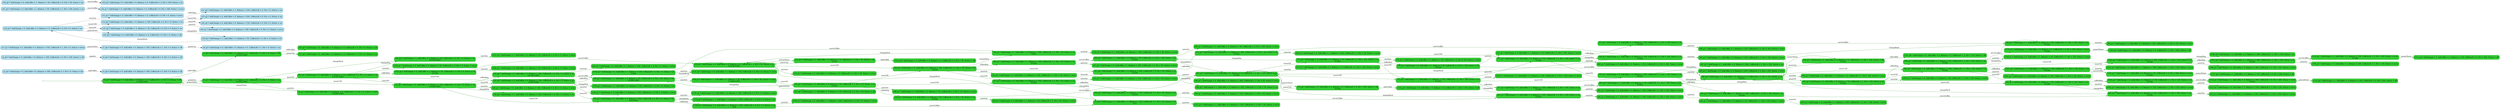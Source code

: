 digraph g {

	rankdir="LR"

	__invisible__[shape="point", color="forestgreen"]
	c0_q4[label="c0_q4 ≝ AskChange = 0, AskCoffee = 0, Balance = 0, CoffeeLeft = 4, Pot = 0, Status = off\nV=209 (CXP)", shape="box", style="rounded, filled", color="forestgreen", fillcolor="limegreen", penwidth=3] // Initial
	c1_q4[label="c1_q4 ≝ AskChange = 0, AskCoffee = 0, Balance = 0, CoffeeLeft = 5, Pot = 0, Status = off\nV=210 (CXP)", shape="box", style="rounded, filled", color="forestgreen", fillcolor="limegreen"]
	c36_q4[label="c36_q4 ≝ AskChange = 0, AskCoffee = 0, Balance = 0, CoffeeLeft = 6, Pot = 0, Status = off", shape="box", style="rounded, filled", color="forestgreen", fillcolor="limegreen"]
	c37_q3[label="c37_q3 ≝ AskChange = 0, AskCoffee = 0, Balance = 0, CoffeeLeft = 5, Pot = 0, Status = on", shape="box", style="rounded, filled", color="forestgreen", fillcolor="limegreen"]
	c6_q3[label="c6_q3 ≝ AskChange = 0, AskCoffee = 0, Balance = 0, CoffeeLeft = 4, Pot = 0, Status = on\nV=209 (CXP)", shape="box", style="rounded, filled", color="forestgreen", fillcolor="limegreen"]
	c9_q1[label="c9_q1 ≝ AskChange = 0, AskCoffee = 0, Balance = 0, CoffeeLeft = 4, Pot = 0, Status = error\nV=209 (CXP)", shape="box", style="rounded, filled", color="forestgreen", fillcolor="limegreen"]
	c12_q2[label="c12_q2 ≝ AskChange = 0, AskCoffee = 0, Balance = 100, CoffeeLeft = 4, Pot = 0, Status = on\nV=109 (CXP)", shape="box", style="rounded, filled", color="forestgreen", fillcolor="limegreen"]
	c20_q2[label="c20_q2 ≝ AskChange = 0, AskCoffee = 1, Balance = 100, CoffeeLeft = 4, Pot = 0, Status = on\nV=109 (CXP)", shape="box", style="rounded, filled", color="forestgreen", fillcolor="limegreen"]
	c26_q2[label="c26_q2 ≝ AskChange = 1, AskCoffee = 0, Balance = 50, CoffeeLeft = 3, Pot = 50, Status = on\nV=208 (CXP)", shape="box", style="rounded, filled", color="forestgreen", fillcolor="limegreen"]
	c29_q1[label="c29_q1 ≝ AskChange = 1, AskCoffee = 0, Balance = 50, CoffeeLeft = 3, Pot = 50, Status = error\nV=208 (CXP)", shape="box", style="rounded, filled", color="forestgreen", fillcolor="limegreen"]
	c41_q4[label="c41_q4 ≝ AskChange = 1, AskCoffee = 0, Balance = 50, CoffeeLeft = 3, Pot = 50, Status = off", shape="box", style="rounded, filled", color="forestgreen", fillcolor="limegreen"]
	c33_q3[label="c33_q3 ≝ AskChange = 0, AskCoffee = 0, Balance = 0, CoffeeLeft = 3, Pot = 50, Status = on\nV=258 (CXP)", shape="box", style="rounded, filled", color="forestgreen", fillcolor="limegreen"]
	c42_q4[label="c42_q4 ≝ AskChange = 0, AskCoffee = 0, Balance = 0, CoffeeLeft = 3, Pot = 50, Status = off\nV=257", shape="box", style="rounded, filled", color="forestgreen", fillcolor="limegreen"]
	c123_q4[label="c123_q4 ≝ AskChange = 0, AskCoffee = 0, Balance = 0, CoffeeLeft = 4, Pot = 50, Status = off", shape="box", style="rounded, filled", color="forestgreen", fillcolor="limegreen"]
	c43_q1[label="c43_q1 ≝ AskChange = 0, AskCoffee = 0, Balance = 0, CoffeeLeft = 3, Pot = 50, Status = error", shape="box", style="rounded, filled", color="forestgreen", fillcolor="limegreen"]
	c44_q2[label="c44_q2 ≝ AskChange = 0, AskCoffee = 0, Balance = 100, CoffeeLeft = 3, Pot = 50, Status = on\nV=256", shape="box", style="rounded, filled", color="forestgreen", fillcolor="limegreen"]
	c49_q2[label="c49_q2 ≝ AskChange = 1, AskCoffee = 0, Balance = 100, CoffeeLeft = 3, Pot = 50, Status = on\nV=57", shape="box", style="rounded, filled", color="forestgreen", fillcolor="limegreen"]
	c132_q1[label="c132_q1 ≝ AskChange = 1, AskCoffee = 0, Balance = 100, CoffeeLeft = 3, Pot = 50, Status = error", shape="box", style="rounded, filled", color="forestgreen", fillcolor="limegreen"]
	c50_q2[label="c50_q2 ≝ AskChange = 0, AskCoffee = 1, Balance = 100, CoffeeLeft = 3, Pot = 50, Status = on\nV=255", shape="box", style="rounded, filled", color="forestgreen", fillcolor="limegreen"]
	c66_q2[label="c66_q2 ≝ AskChange = 1, AskCoffee = 0, Balance = 50, CoffeeLeft = 2, Pot = 100, Status = on\nV=254", shape="box", style="rounded, filled", color="forestgreen", fillcolor="limegreen"]
	c61_q3[label="c61_q3 ≝ AskChange = 0, AskCoffee = 0, Balance = 0, CoffeeLeft = 2, Pot = 100, Status = on\nV=255", shape="box", style="rounded, filled", color="forestgreen", fillcolor="limegreen"]
	c70_q4[label="c70_q4 ≝ AskChange = 0, AskCoffee = 0, Balance = 0, CoffeeLeft = 2, Pot = 100, Status = off\nV=254", shape="box", style="rounded, filled", color="forestgreen", fillcolor="limegreen"]
	c122_q4[label="c122_q4 ≝ AskChange = 0, AskCoffee = 0, Balance = 0, CoffeeLeft = 3, Pot = 100, Status = off", shape="box", style="rounded, filled", color="forestgreen", fillcolor="limegreen"]
	c71_q1[label="c71_q1 ≝ AskChange = 0, AskCoffee = 0, Balance = 0, CoffeeLeft = 2, Pot = 100, Status = error", shape="box", style="rounded, filled", color="forestgreen", fillcolor="limegreen"]
	c72_q2[label="c72_q2 ≝ AskChange = 0, AskCoffee = 0, Balance = 100, CoffeeLeft = 2, Pot = 100, Status = on\nV=253", shape="box", style="rounded, filled", color="forestgreen", fillcolor="limegreen"]
	c63_q2[label="c63_q2 ≝ AskChange = 1, AskCoffee = 0, Balance = 100, CoffeeLeft = 2, Pot = 100, Status = on\nV=253", shape="box", style="rounded, filled", color="forestgreen", fillcolor="limegreen"]
	c65_q1[label="c65_q1 ≝ AskChange = 1, AskCoffee = 0, Balance = 100, CoffeeLeft = 2, Pot = 100, Status = error", shape="box", style="rounded, filled", color="forestgreen", fillcolor="limegreen"]
	c77_q2[label="c77_q2 ≝ AskChange = 0, AskCoffee = 1, Balance = 100, CoffeeLeft = 2, Pot = 100, Status = on\nV=252", shape="box", style="rounded, filled", color="forestgreen", fillcolor="limegreen"]
	c90_q2[label="c90_q2 ≝ AskChange = 1, AskCoffee = 0, Balance = 50, CoffeeLeft = 1, Pot = 150, Status = on\nV=251", shape="box", style="rounded, filled", color="forestgreen", fillcolor="limegreen"]
	c86_q3[label="c86_q3 ≝ AskChange = 0, AskCoffee = 0, Balance = 0, CoffeeLeft = 1, Pot = 150, Status = on\nV=252", shape="box", style="rounded, filled", color="forestgreen", fillcolor="limegreen"]
	c94_q4[label="c94_q4 ≝ AskChange = 0, AskCoffee = 0, Balance = 0, CoffeeLeft = 1, Pot = 150, Status = off\nV=251", shape="box", style="rounded, filled", color="forestgreen", fillcolor="limegreen"]
	c121_q4[label="c121_q4 ≝ AskChange = 0, AskCoffee = 0, Balance = 0, CoffeeLeft = 2, Pot = 150, Status = off", shape="box", style="rounded, filled", color="forestgreen", fillcolor="limegreen"]
	c95_q1[label="c95_q1 ≝ AskChange = 0, AskCoffee = 0, Balance = 0, CoffeeLeft = 1, Pot = 150, Status = error", shape="box", style="rounded, filled", color="forestgreen", fillcolor="limegreen"]
	c96_q2[label="c96_q2 ≝ AskChange = 0, AskCoffee = 0, Balance = 100, CoffeeLeft = 1, Pot = 150, Status = on\nV=250", shape="box", style="rounded, filled", color="forestgreen", fillcolor="limegreen"]
	c28_q2[label="c28_q2 ≝ AskChange = 1, AskCoffee = 0, Balance = 100, CoffeeLeft = 1, Pot = 150, Status = on\nV=250", shape="box", style="rounded, filled", color="forestgreen", fillcolor="limegreen"]
	c89_q1[label="c89_q1 ≝ AskChange = 1, AskCoffee = 0, Balance = 100, CoffeeLeft = 1, Pot = 150, Status = error", shape="box", style="rounded, filled", color="forestgreen", fillcolor="limegreen"]
	c101_q2[label="c101_q2 ≝ AskChange = 0, AskCoffee = 1, Balance = 100, CoffeeLeft = 1, Pot = 150, Status = on\nV=249", shape="box", style="rounded, filled", color="forestgreen", fillcolor="limegreen"]
	c115_q1[label="c115_q1 ≝ AskChange = 0, AskCoffee = 1, Balance = 100, CoffeeLeft = 1, Pot = 150, Status = error", shape="box", style="rounded, filled", color="forestgreen", fillcolor="limegreen"]
	c116_q1[label="c116_q1 ≝ AskChange = 1, AskCoffee = 0, Balance = 50, CoffeeLeft = 0, Pot = 200, Status = error\nV=248", shape="box", style="rounded, filled", color="forestgreen", fillcolor="limegreen"]
	c117_q4[label="c117_q4 ≝ AskChange = 1, AskCoffee = 0, Balance = 50, CoffeeLeft = 0, Pot = 200, Status = off", shape="box", style="rounded, filled", color="forestgreen", fillcolor="limegreen"]
	c102_q2[label="c102_q2 ≝ AskChange = 0, AskCoffee = 0, Balance = 200, CoffeeLeft = 1, Pot = 150, Status = on\nV=248", shape="box", style="rounded, filled", color="forestgreen", fillcolor="limegreen"]
	c106_q2[label="c106_q2 ≝ AskChange = 1, AskCoffee = 0, Balance = 200, CoffeeLeft = 1, Pot = 150, Status = on", shape="box", style="rounded, filled", color="forestgreen", fillcolor="limegreen"]
	c107_q2[label="c107_q2 ≝ AskChange = 0, AskCoffee = 1, Balance = 200, CoffeeLeft = 1, Pot = 150, Status = on\nV=247", shape="box", style="rounded, filled", color="forestgreen", fillcolor="limegreen"]
	c109_q1[label="c109_q1 ≝ AskChange = 0, AskCoffee = 1, Balance = 200, CoffeeLeft = 1, Pot = 150, Status = error", shape="box", style="rounded, filled", color="forestgreen", fillcolor="limegreen"]
	c110_q1[label="c110_q1 ≝ AskChange = 1, AskCoffee = 0, Balance = 150, CoffeeLeft = 0, Pot = 200, Status = error\nV=246", shape="box", style="rounded, filled", color="forestgreen", fillcolor="limegreen"]
	c111_q4[label="c111_q4 ≝ AskChange = 1, AskCoffee = 0, Balance = 150, CoffeeLeft = 0, Pot = 200, Status = off", shape="box", style="rounded, filled", color="forestgreen", fillcolor="limegreen"]
	c108_q1[label="c108_q1 ≝ AskChange = 0, AskCoffee = 0, Balance = 200, CoffeeLeft = 1, Pot = 150, Status = error", shape="box", style="rounded, filled", color="forestgreen", fillcolor="limegreen"]
	c99_q2[label="c99_q2 ≝ AskChange = 0, AskCoffee = 0, Balance = 150, CoffeeLeft = 1, Pot = 150, Status = on\nV=249", shape="box", style="rounded, filled", color="forestgreen", fillcolor="limegreen"]
	c84_q2[label="c84_q2 ≝ AskChange = 1, AskCoffee = 0, Balance = 150, CoffeeLeft = 1, Pot = 150, Status = on\nV=249", shape="box", style="rounded, filled", color="forestgreen", fillcolor="limegreen"]
	c87_q1[label="c87_q1 ≝ AskChange = 1, AskCoffee = 0, Balance = 150, CoffeeLeft = 1, Pot = 150, Status = error", shape="box", style="rounded, filled", color="forestgreen", fillcolor="limegreen"]
	c104_q2[label="c104_q2 ≝ AskChange = 0, AskCoffee = 1, Balance = 150, CoffeeLeft = 1, Pot = 150, Status = on\nV=248", shape="box", style="rounded, filled", color="forestgreen", fillcolor="limegreen"]
	c112_q1[label="c112_q1 ≝ AskChange = 0, AskCoffee = 1, Balance = 150, CoffeeLeft = 1, Pot = 150, Status = error", shape="box", style="rounded, filled", color="forestgreen", fillcolor="limegreen"]
	c113_q1[label="c113_q1 ≝ AskChange = 1, AskCoffee = 0, Balance = 100, CoffeeLeft = 0, Pot = 200, Status = error\nV=247", shape="box", style="rounded, filled", color="forestgreen", fillcolor="limegreen"]
	c114_q4[label="c114_q4 ≝ AskChange = 1, AskCoffee = 0, Balance = 100, CoffeeLeft = 0, Pot = 200, Status = off", shape="box", style="rounded, filled", color="forestgreen", fillcolor="limegreen"]
	c105_q1[label="c105_q1 ≝ AskChange = 0, AskCoffee = 0, Balance = 150, CoffeeLeft = 1, Pot = 150, Status = error", shape="box", style="rounded, filled", color="forestgreen", fillcolor="limegreen"]
	c103_q1[label="c103_q1 ≝ AskChange = 0, AskCoffee = 0, Balance = 100, CoffeeLeft = 1, Pot = 150, Status = error", shape="box", style="rounded, filled", color="forestgreen", fillcolor="limegreen"]
	c97_q2[label="c97_q2 ≝ AskChange = 0, AskCoffee = 0, Balance = 50, CoffeeLeft = 1, Pot = 150, Status = on\nV=251", shape="box", style="rounded, filled", color="forestgreen", fillcolor="limegreen"]
	c98_q2[label="c98_q2 ≝ AskChange = 0, AskCoffee = 1, Balance = 50, CoffeeLeft = 1, Pot = 150, Status = on\nV=250", shape="box", style="rounded, filled", color="forestgreen", fillcolor="limegreen"]
	c118_q1[label="c118_q1 ≝ AskChange = 0, AskCoffee = 1, Balance = 50, CoffeeLeft = 1, Pot = 150, Status = error", shape="box", style="rounded, filled", color="forestgreen", fillcolor="limegreen"]
	c119_q1[label="c119_q1 ≝ AskChange = 0, AskCoffee = 0, Balance = 0, CoffeeLeft = 0, Pot = 200, Status = error\nV=249", shape="box", style="rounded, filled", color="forestgreen", fillcolor="limegreen"]
	c120_q4[label="c120_q4 ≝ AskChange = 0, AskCoffee = 0, Balance = 0, CoffeeLeft = 0, Pot = 200, Status = off", shape="box", style="rounded, filled", color="forestgreen", fillcolor="limegreen"]
	c100_q1[label="c100_q1 ≝ AskChange = 0, AskCoffee = 0, Balance = 50, CoffeeLeft = 1, Pot = 150, Status = error", shape="box", style="rounded, filled", color="forestgreen", fillcolor="limegreen"]
	c92_q1[label="c92_q1 ≝ AskChange = 1, AskCoffee = 0, Balance = 50, CoffeeLeft = 1, Pot = 150, Status = error", shape="box", style="rounded, filled", color="forestgreen", fillcolor="limegreen"]
	c91_q1[label="c91_q1 ≝ AskChange = 0, AskCoffee = 1, Balance = 100, CoffeeLeft = 2, Pot = 100, Status = error", shape="box", style="rounded, filled", color="forestgreen", fillcolor="limegreen"]
	c78_q2[label="c78_q2 ≝ AskChange = 0, AskCoffee = 0, Balance = 200, CoffeeLeft = 2, Pot = 100, Status = on\nV=251", shape="box", style="rounded, filled", color="forestgreen", fillcolor="limegreen"]
	c81_q2[label="c81_q2 ≝ AskChange = 1, AskCoffee = 0, Balance = 200, CoffeeLeft = 2, Pot = 100, Status = on", shape="box", style="rounded, filled", color="forestgreen", fillcolor="limegreen"]
	c82_q2[label="c82_q2 ≝ AskChange = 0, AskCoffee = 1, Balance = 200, CoffeeLeft = 2, Pot = 100, Status = on\nV=250", shape="box", style="rounded, filled", color="forestgreen", fillcolor="limegreen"]
	c85_q1[label="c85_q1 ≝ AskChange = 0, AskCoffee = 1, Balance = 200, CoffeeLeft = 2, Pot = 100, Status = error", shape="box", style="rounded, filled", color="forestgreen", fillcolor="limegreen"]
	c83_q1[label="c83_q1 ≝ AskChange = 0, AskCoffee = 0, Balance = 200, CoffeeLeft = 2, Pot = 100, Status = error", shape="box", style="rounded, filled", color="forestgreen", fillcolor="limegreen"]
	c75_q2[label="c75_q2 ≝ AskChange = 0, AskCoffee = 0, Balance = 150, CoffeeLeft = 2, Pot = 100, Status = on\nV=252", shape="box", style="rounded, filled", color="forestgreen", fillcolor="limegreen"]
	c59_q2[label="c59_q2 ≝ AskChange = 1, AskCoffee = 0, Balance = 150, CoffeeLeft = 2, Pot = 100, Status = on\nV=252", shape="box", style="rounded, filled", color="forestgreen", fillcolor="limegreen"]
	c62_q1[label="c62_q1 ≝ AskChange = 1, AskCoffee = 0, Balance = 150, CoffeeLeft = 2, Pot = 100, Status = error", shape="box", style="rounded, filled", color="forestgreen", fillcolor="limegreen"]
	c27_q2[label="c27_q2 ≝ AskChange = 0, AskCoffee = 1, Balance = 150, CoffeeLeft = 2, Pot = 100, Status = on\nV=251", shape="box", style="rounded, filled", color="forestgreen", fillcolor="limegreen"]
	c88_q1[label="c88_q1 ≝ AskChange = 0, AskCoffee = 1, Balance = 150, CoffeeLeft = 2, Pot = 100, Status = error", shape="box", style="rounded, filled", color="forestgreen", fillcolor="limegreen"]
	c80_q1[label="c80_q1 ≝ AskChange = 0, AskCoffee = 0, Balance = 150, CoffeeLeft = 2, Pot = 100, Status = error", shape="box", style="rounded, filled", color="forestgreen", fillcolor="limegreen"]
	c79_q1[label="c79_q1 ≝ AskChange = 0, AskCoffee = 0, Balance = 100, CoffeeLeft = 2, Pot = 100, Status = error", shape="box", style="rounded, filled", color="forestgreen", fillcolor="limegreen"]
	c73_q2[label="c73_q2 ≝ AskChange = 0, AskCoffee = 0, Balance = 50, CoffeeLeft = 2, Pot = 100, Status = on\nV=254", shape="box", style="rounded, filled", color="forestgreen", fillcolor="limegreen"]
	c74_q2[label="c74_q2 ≝ AskChange = 0, AskCoffee = 1, Balance = 50, CoffeeLeft = 2, Pot = 100, Status = on\nV=253", shape="box", style="rounded, filled", color="forestgreen", fillcolor="limegreen"]
	c93_q1[label="c93_q1 ≝ AskChange = 0, AskCoffee = 1, Balance = 50, CoffeeLeft = 2, Pot = 100, Status = error", shape="box", style="rounded, filled", color="forestgreen", fillcolor="limegreen"]
	c76_q1[label="c76_q1 ≝ AskChange = 0, AskCoffee = 0, Balance = 50, CoffeeLeft = 2, Pot = 100, Status = error", shape="box", style="rounded, filled", color="forestgreen", fillcolor="limegreen"]
	c68_q1[label="c68_q1 ≝ AskChange = 1, AskCoffee = 0, Balance = 50, CoffeeLeft = 2, Pot = 100, Status = error", shape="box", style="rounded, filled", color="forestgreen", fillcolor="limegreen"]
	c67_q1[label="c67_q1 ≝ AskChange = 0, AskCoffee = 1, Balance = 100, CoffeeLeft = 3, Pot = 50, Status = error", shape="box", style="rounded, filled", color="forestgreen", fillcolor="limegreen"]
	c51_q2[label="c51_q2 ≝ AskChange = 0, AskCoffee = 0, Balance = 200, CoffeeLeft = 3, Pot = 50, Status = on\nV=254", shape="box", style="rounded, filled", color="forestgreen", fillcolor="limegreen"]
	c56_q2[label="c56_q2 ≝ AskChange = 1, AskCoffee = 0, Balance = 200, CoffeeLeft = 3, Pot = 50, Status = on", shape="box", style="rounded, filled", color="forestgreen", fillcolor="limegreen"]
	c57_q2[label="c57_q2 ≝ AskChange = 0, AskCoffee = 1, Balance = 200, CoffeeLeft = 3, Pot = 50, Status = on\nV=253", shape="box", style="rounded, filled", color="forestgreen", fillcolor="limegreen"]
	c60_q1[label="c60_q1 ≝ AskChange = 0, AskCoffee = 1, Balance = 200, CoffeeLeft = 3, Pot = 50, Status = error", shape="box", style="rounded, filled", color="forestgreen", fillcolor="limegreen"]
	c58_q1[label="c58_q1 ≝ AskChange = 0, AskCoffee = 0, Balance = 200, CoffeeLeft = 3, Pot = 50, Status = error", shape="box", style="rounded, filled", color="forestgreen", fillcolor="limegreen"]
	c47_q2[label="c47_q2 ≝ AskChange = 0, AskCoffee = 0, Balance = 150, CoffeeLeft = 3, Pot = 50, Status = on\nV=255", shape="box", style="rounded, filled", color="forestgreen", fillcolor="limegreen"]
	c53_q2[label="c53_q2 ≝ AskChange = 1, AskCoffee = 0, Balance = 150, CoffeeLeft = 3, Pot = 50, Status = on\nV=7", shape="box", style="rounded, filled", color="forestgreen", fillcolor="limegreen"]
	c137_q1[label="c137_q1 ≝ AskChange = 1, AskCoffee = 0, Balance = 150, CoffeeLeft = 3, Pot = 50, Status = error", shape="box", style="rounded, filled", color="forestgreen", fillcolor="limegreen"]
	c54_q2[label="c54_q2 ≝ AskChange = 0, AskCoffee = 1, Balance = 150, CoffeeLeft = 3, Pot = 50, Status = on\nV=254", shape="box", style="rounded, filled", color="forestgreen", fillcolor="limegreen"]
	c64_q1[label="c64_q1 ≝ AskChange = 0, AskCoffee = 1, Balance = 150, CoffeeLeft = 3, Pot = 50, Status = error", shape="box", style="rounded, filled", color="forestgreen", fillcolor="limegreen"]
	c55_q1[label="c55_q1 ≝ AskChange = 0, AskCoffee = 0, Balance = 150, CoffeeLeft = 3, Pot = 50, Status = error", shape="box", style="rounded, filled", color="forestgreen", fillcolor="limegreen"]
	c52_q1[label="c52_q1 ≝ AskChange = 0, AskCoffee = 0, Balance = 100, CoffeeLeft = 3, Pot = 50, Status = error", shape="box", style="rounded, filled", color="forestgreen", fillcolor="limegreen"]
	c45_q2[label="c45_q2 ≝ AskChange = 0, AskCoffee = 0, Balance = 50, CoffeeLeft = 3, Pot = 50, Status = on\nV=257", shape="box", style="rounded, filled", color="forestgreen", fillcolor="limegreen"]
	c46_q2[label="c46_q2 ≝ AskChange = 0, AskCoffee = 1, Balance = 50, CoffeeLeft = 3, Pot = 50, Status = on\nV=256", shape="box", style="rounded, filled", color="forestgreen", fillcolor="limegreen"]
	c69_q1[label="c69_q1 ≝ AskChange = 0, AskCoffee = 1, Balance = 50, CoffeeLeft = 3, Pot = 50, Status = error", shape="box", style="rounded, filled", color="forestgreen", fillcolor="limegreen"]
	c48_q1[label="c48_q1 ≝ AskChange = 0, AskCoffee = 0, Balance = 50, CoffeeLeft = 3, Pot = 50, Status = error", shape="box", style="rounded, filled", color="forestgreen", fillcolor="limegreen"]
	c40_q1[label="c40_q1 ≝ AskChange = 0, AskCoffee = 1, Balance = 100, CoffeeLeft = 4, Pot = 0, Status = error", shape="box", style="rounded, filled", color="forestgreen", fillcolor="limegreen"]
	c38_q2[label="c38_q2 ≝ AskChange = 1, AskCoffee = 0, Balance = 100, CoffeeLeft = 4, Pot = 0, Status = on", shape="box", style="rounded, filled", color="forestgreen", fillcolor="limegreen"]
	c24_q2[label="c24_q2 ≝ AskChange = 0, AskCoffee = 0, Balance = 200, CoffeeLeft = 4, Pot = 0, Status = on\nV=9 (CXP)", shape="box", style="rounded, filled", color="forestgreen", fillcolor="limegreen"]
	c133_q2[label="c133_q2 ≝ AskChange = 1, AskCoffee = 0, Balance = 200, CoffeeLeft = 4, Pot = 0, Status = on", shape="box", style="rounded, filled", color="forestgreen", fillcolor="limegreen"]
	c134_q2[label="c134_q2 ≝ AskChange = 0, AskCoffee = 1, Balance = 200, CoffeeLeft = 4, Pot = 0, Status = on\nV=8", shape="box", style="rounded, filled", color="forestgreen", fillcolor="limegreen"]
	c136_q1[label="c136_q1 ≝ AskChange = 0, AskCoffee = 1, Balance = 200, CoffeeLeft = 4, Pot = 0, Status = error", shape="box", style="rounded, filled", color="forestgreen", fillcolor="limegreen"]
	c135_q1[label="c135_q1 ≝ AskChange = 0, AskCoffee = 0, Balance = 200, CoffeeLeft = 4, Pot = 0, Status = error", shape="box", style="rounded, filled", color="forestgreen", fillcolor="limegreen"]
	c22_q2[label="c22_q2 ≝ AskChange = 0, AskCoffee = 0, Balance = 150, CoffeeLeft = 4, Pot = 0, Status = on\nV=59 (CXP)", shape="box", style="rounded, filled", color="forestgreen", fillcolor="limegreen"]
	c128_q2[label="c128_q2 ≝ AskChange = 1, AskCoffee = 0, Balance = 150, CoffeeLeft = 4, Pot = 0, Status = on", shape="box", style="rounded, filled", color="forestgreen", fillcolor="limegreen"]
	c129_q2[label="c129_q2 ≝ AskChange = 0, AskCoffee = 1, Balance = 150, CoffeeLeft = 4, Pot = 0, Status = on\nV=58", shape="box", style="rounded, filled", color="forestgreen", fillcolor="limegreen"]
	c131_q1[label="c131_q1 ≝ AskChange = 0, AskCoffee = 1, Balance = 150, CoffeeLeft = 4, Pot = 0, Status = error", shape="box", style="rounded, filled", color="forestgreen", fillcolor="limegreen"]
	c130_q1[label="c130_q1 ≝ AskChange = 0, AskCoffee = 0, Balance = 150, CoffeeLeft = 4, Pot = 0, Status = error", shape="box", style="rounded, filled", color="forestgreen", fillcolor="limegreen"]
	c39_q1[label="c39_q1 ≝ AskChange = 0, AskCoffee = 0, Balance = 100, CoffeeLeft = 4, Pot = 0, Status = error", shape="box", style="rounded, filled", color="forestgreen", fillcolor="limegreen"]
	c14_q2[label="c14_q2 ≝ AskChange = 0, AskCoffee = 0, Balance = 50, CoffeeLeft = 4, Pot = 0, Status = on\nV=159 (CXP)", shape="box", style="rounded, filled", color="forestgreen", fillcolor="limegreen"]
	c18_q2[label="c18_q2 ≝ AskChange = 1, AskCoffee = 0, Balance = 50, CoffeeLeft = 4, Pot = 0, Status = on\nV=159 (CXP)", shape="box", style="rounded, filled", color="forestgreen", fillcolor="limegreen"]
	c127_q1[label="c127_q1 ≝ AskChange = 1, AskCoffee = 0, Balance = 50, CoffeeLeft = 4, Pot = 0, Status = error", shape="box", style="rounded, filled", color="forestgreen", fillcolor="limegreen"]
	c124_q2[label="c124_q2 ≝ AskChange = 0, AskCoffee = 1, Balance = 50, CoffeeLeft = 4, Pot = 0, Status = on\nV=158", shape="box", style="rounded, filled", color="forestgreen", fillcolor="limegreen"]
	c126_q1[label="c126_q1 ≝ AskChange = 0, AskCoffee = 1, Balance = 50, CoffeeLeft = 4, Pot = 0, Status = error", shape="box", style="rounded, filled", color="forestgreen", fillcolor="limegreen"]
	c125_q1[label="c125_q1 ≝ AskChange = 0, AskCoffee = 0, Balance = 50, CoffeeLeft = 4, Pot = 0, Status = error", shape="box", style="rounded, filled", color="forestgreen", fillcolor="limegreen"]
	c2_q4[label="c2_q4 ≝ AskChange = 0, AskCoffee = 0, Balance = 200, CoffeeLeft = 3, Pot = 0, Status = off", shape="box", style="rounded, filled", color="deepskyblue4", fillcolor="lightblue2"]
	c3_q4[label="c3_q4 ≝ AskChange = 0, AskCoffee = 0, Balance = 200, CoffeeLeft = 5, Pot = 0, Status = off", shape="box", style="rounded, filled", color="deepskyblue4", fillcolor="lightblue2"]
	c4_q4[label="c4_q4 ≝ AskChange = 0, AskCoffee = 0, Balance = 100, CoffeeLeft = 0, Pot = 250, Status = off", shape="box", style="rounded, filled", color="deepskyblue4", fillcolor="lightblue2"]
	c5_q4[label="c5_q4 ≝ AskChange = 0, AskCoffee = 0, Balance = 100, CoffeeLeft = 0, Pot = 0, Status = off", shape="box", style="rounded, filled", color="deepskyblue4", fillcolor="lightblue2"]
	c7_q4[label="c7_q4 ≝ AskChange = 0, AskCoffee = 0, Balance = 100, CoffeeLeft = 1, Pot = 0, Status = off", shape="box", style="rounded, filled", color="deepskyblue4", fillcolor="lightblue2"]
	c8_q3[label="c8_q3 ≝ AskChange = 0, AskCoffee = 0, Balance = 0, CoffeeLeft = 1, Pot = 0, Status = on", shape="box", style="rounded, filled", color="deepskyblue4", fillcolor="lightblue2"]
	c10_q3[label="c10_q3 ≝ AskChange = 0, AskCoffee = 0, Balance = 0, CoffeeLeft = 0, Pot = 0, Status = on", shape="box", style="rounded, filled", color="deepskyblue4", fillcolor="lightblue2"]
	c11_q1[label="c11_q1 ≝ AskChange = 0, AskCoffee = 0, Balance = 0, CoffeeLeft = 0, Pot = 0, Status = error", shape="box", style="rounded, filled", color="deepskyblue4", fillcolor="lightblue2"]
	c13_q2[label="c13_q2 ≝ AskChange = 0, AskCoffee = 0, Balance = 100, CoffeeLeft = 0, Pot = 0, Status = on", shape="box", style="rounded, filled", color="deepskyblue4", fillcolor="lightblue2"]
	c15_q2[label="c15_q2 ≝ AskChange = 0, AskCoffee = 0, Balance = 50, CoffeeLeft = 0, Pot = 0, Status = on", shape="box", style="rounded, filled", color="deepskyblue4", fillcolor="lightblue2"]
	c16_q4[label="c16_q4 ≝ AskChange = 0, AskCoffee = 0, Balance = 0, CoffeeLeft = 0, Pot = 0, Status = off", shape="box", style="rounded, filled", color="deepskyblue4", fillcolor="lightblue2"]
	c17_q1[label="c17_q1 ≝ AskChange = 0, AskCoffee = 0, Balance = 100, CoffeeLeft = 1, Pot = 0, Status = error", shape="box", style="rounded, filled", color="deepskyblue4", fillcolor="lightblue2"]
	c19_q2[label="c19_q2 ≝ AskChange = 1, AskCoffee = 0, Balance = 50, CoffeeLeft = 0, Pot = 0, Status = on", shape="box", style="rounded, filled", color="deepskyblue4", fillcolor="lightblue2"]
	c21_q2[label="c21_q2 ≝ AskChange = 0, AskCoffee = 1, Balance = 100, CoffeeLeft = 0, Pot = 0, Status = on", shape="box", style="rounded, filled", color="deepskyblue4", fillcolor="lightblue2"]
	c23_q2[label="c23_q2 ≝ AskChange = 0, AskCoffee = 0, Balance = 200, CoffeeLeft = 0, Pot = 0, Status = on", shape="box", style="rounded, filled", color="deepskyblue4", fillcolor="lightblue2"]
	c25_q2[label="c25_q2 ≝ AskChange = 0, AskCoffee = 0, Balance = 150, CoffeeLeft = 0, Pot = 0, Status = on", shape="box", style="rounded, filled", color="deepskyblue4", fillcolor="lightblue2"]
	c30_q1[label="c30_q1 ≝ AskChange = 0, AskCoffee = 0, Balance = 100, CoffeeLeft = 0, Pot = 0, Status = error", shape="box", style="rounded, filled", color="deepskyblue4", fillcolor="lightblue2"]
	c31_q2[label="c31_q2 ≝ AskChange = 0, AskCoffee = 1, Balance = 50, CoffeeLeft = 1, Pot = 250, Status = on", shape="box", style="rounded, filled", color="deepskyblue4", fillcolor="lightblue2"]
	c32_q1[label="c32_q1 ≝ AskChange = 0, AskCoffee = 0, Balance = 0, CoffeeLeft = 0, Pot = 300, Status = error", shape="box", style="rounded, filled", color="deepskyblue4", fillcolor="lightblue2"]
	c34_q2[label="c34_q2 ≝ AskChange = 0, AskCoffee = 1, Balance = 50, CoffeeLeft = 4, Pot = 50, Status = on", shape="box", style="rounded, filled", color="deepskyblue4", fillcolor="lightblue2"]
	c35_q3[label="c35_q3 ≝ AskChange = 0, AskCoffee = 0, Balance = 0, CoffeeLeft = 3, Pot = 100, Status = on", shape="box", style="rounded, filled", color="deepskyblue4", fillcolor="lightblue2"]

	__invisible__ -> c0_q4[color="forestgreen"]
	c0_q4 -> c1_q4[label="addCoffee", color="forestgreen"]
	c1_q4 -> c36_q4[label="addCoffee", color="forestgreen"]
	c1_q4 -> c37_q3[label="powerUp", color="forestgreen"]
	c0_q4 -> c6_q3[label="powerUp", color="forestgreen"]
	c6_q3 -> c9_q1[label="autoOut", color="forestgreen"]
	c9_q1 -> c0_q4[label="powerDown", color="forestgreen"]
	c6_q3 -> c12_q2[label="insert100", color="forestgreen"]
	c12_q2 -> c20_q2[label="coffeeReq", color="forestgreen"]
	c20_q2 -> c26_q2[label="serveCoffee", color="forestgreen"]
	c26_q2 -> c29_q1[label="autoOut", color="forestgreen"]
	c29_q1 -> c41_q4[label="powerDown", color="forestgreen"]
	c26_q2 -> c33_q3[label="changeBack", color="forestgreen"]
	c33_q3 -> c42_q4[label="powerDown", color="forestgreen"]
	c42_q4 -> c123_q4[label="addCoffee", color="forestgreen"]
	c42_q4 -> c33_q3[label="powerUp", color="forestgreen"]
	c33_q3 -> c43_q1[label="autoOut", color="forestgreen"]
	c33_q3 -> c44_q2[label="insert100", color="forestgreen"]
	c44_q2 -> c49_q2[label="changeReq", color="forestgreen"]
	c49_q2 -> c33_q3[label="changeBack", color="forestgreen"]
	c49_q2 -> c132_q1[label="autoOut", color="forestgreen"]
	c44_q2 -> c50_q2[label="coffeeReq", color="forestgreen"]
	c50_q2 -> c66_q2[label="serveCoffee", color="forestgreen"]
	c66_q2 -> c61_q3[label="changeBack", color="forestgreen"]
	c61_q3 -> c70_q4[label="powerDown", color="forestgreen"]
	c70_q4 -> c122_q4[label="addCoffee", color="forestgreen"]
	c70_q4 -> c61_q3[label="powerUp", color="forestgreen"]
	c61_q3 -> c71_q1[label="autoOut", color="forestgreen"]
	c61_q3 -> c72_q2[label="insert100", color="forestgreen"]
	c72_q2 -> c63_q2[label="changeReq", color="forestgreen"]
	c63_q2 -> c61_q3[label="changeBack", color="forestgreen"]
	c63_q2 -> c65_q1[label="autoOut", color="forestgreen"]
	c72_q2 -> c77_q2[label="coffeeReq", color="forestgreen"]
	c77_q2 -> c90_q2[label="serveCoffee", color="forestgreen"]
	c90_q2 -> c86_q3[label="changeBack", color="forestgreen"]
	c86_q3 -> c94_q4[label="powerDown", color="forestgreen"]
	c94_q4 -> c121_q4[label="addCoffee", color="forestgreen"]
	c94_q4 -> c86_q3[label="powerUp", color="forestgreen"]
	c86_q3 -> c95_q1[label="autoOut", color="forestgreen"]
	c86_q3 -> c96_q2[label="insert100", color="forestgreen"]
	c96_q2 -> c28_q2[label="changeReq", color="forestgreen"]
	c28_q2 -> c86_q3[label="changeBack", color="forestgreen"]
	c28_q2 -> c89_q1[label="autoOut", color="forestgreen"]
	c96_q2 -> c101_q2[label="coffeeReq", color="forestgreen"]
	c101_q2 -> c115_q1[label="autoOut", color="forestgreen"]
	c101_q2 -> c116_q1[label="serveCoffee", color="forestgreen"]
	c116_q1 -> c117_q4[label="powerDown", color="forestgreen"]
	c96_q2 -> c102_q2[label="insert100", color="forestgreen"]
	c102_q2 -> c106_q2[label="changeReq", color="forestgreen"]
	c102_q2 -> c107_q2[label="coffeeReq", color="forestgreen"]
	c107_q2 -> c109_q1[label="autoOut", color="forestgreen"]
	c107_q2 -> c110_q1[label="serveCoffee", color="forestgreen"]
	c110_q1 -> c111_q4[label="powerDown", color="forestgreen"]
	c102_q2 -> c108_q1[label="autoOut", color="forestgreen"]
	c96_q2 -> c99_q2[label="insert50", color="forestgreen"]
	c99_q2 -> c84_q2[label="changeReq", color="forestgreen"]
	c84_q2 -> c86_q3[label="changeBack", color="forestgreen"]
	c84_q2 -> c87_q1[label="autoOut", color="forestgreen"]
	c99_q2 -> c104_q2[label="coffeeReq", color="forestgreen"]
	c104_q2 -> c112_q1[label="autoOut", color="forestgreen"]
	c104_q2 -> c113_q1[label="serveCoffee", color="forestgreen"]
	c113_q1 -> c114_q4[label="powerDown", color="forestgreen"]
	c99_q2 -> c102_q2[label="insert50", color="forestgreen"]
	c99_q2 -> c105_q1[label="autoOut", color="forestgreen"]
	c96_q2 -> c103_q1[label="autoOut", color="forestgreen"]
	c86_q3 -> c97_q2[label="insert50", color="forestgreen"]
	c97_q2 -> c90_q2[label="changeReq", color="forestgreen"]
	c97_q2 -> c98_q2[label="coffeeReq", color="forestgreen"]
	c98_q2 -> c118_q1[label="autoOut", color="forestgreen"]
	c98_q2 -> c119_q1[label="serveCoffee", color="forestgreen"]
	c119_q1 -> c120_q4[label="powerDown", color="forestgreen"]
	c97_q2 -> c99_q2[label="insert100", color="forestgreen"]
	c97_q2 -> c96_q2[label="insert50", color="forestgreen"]
	c97_q2 -> c100_q1[label="autoOut", color="forestgreen"]
	c90_q2 -> c92_q1[label="autoOut", color="forestgreen"]
	c77_q2 -> c91_q1[label="autoOut", color="forestgreen"]
	c72_q2 -> c78_q2[label="insert100", color="forestgreen"]
	c78_q2 -> c81_q2[label="changeReq", color="forestgreen"]
	c78_q2 -> c82_q2[label="coffeeReq", color="forestgreen"]
	c82_q2 -> c84_q2[label="serveCoffee", color="forestgreen"]
	c82_q2 -> c85_q1[label="autoOut", color="forestgreen"]
	c78_q2 -> c83_q1[label="autoOut", color="forestgreen"]
	c72_q2 -> c75_q2[label="insert50", color="forestgreen"]
	c75_q2 -> c59_q2[label="changeReq", color="forestgreen"]
	c59_q2 -> c61_q3[label="changeBack", color="forestgreen"]
	c59_q2 -> c62_q1[label="autoOut", color="forestgreen"]
	c75_q2 -> c27_q2[label="coffeeReq", color="forestgreen"]
	c27_q2 -> c28_q2[label="serveCoffee", color="forestgreen"]
	c27_q2 -> c88_q1[label="autoOut", color="forestgreen"]
	c75_q2 -> c78_q2[label="insert50", color="forestgreen"]
	c75_q2 -> c80_q1[label="autoOut", color="forestgreen"]
	c72_q2 -> c79_q1[label="autoOut", color="forestgreen"]
	c61_q3 -> c73_q2[label="insert50", color="forestgreen"]
	c73_q2 -> c66_q2[label="changeReq", color="forestgreen"]
	c73_q2 -> c74_q2[label="coffeeReq", color="forestgreen"]
	c74_q2 -> c86_q3[label="serveCoffee", color="forestgreen"]
	c74_q2 -> c93_q1[label="autoOut", color="forestgreen"]
	c73_q2 -> c75_q2[label="insert100", color="forestgreen"]
	c73_q2 -> c72_q2[label="insert50", color="forestgreen"]
	c73_q2 -> c76_q1[label="autoOut", color="forestgreen"]
	c66_q2 -> c68_q1[label="autoOut", color="forestgreen"]
	c50_q2 -> c67_q1[label="autoOut", color="forestgreen"]
	c44_q2 -> c51_q2[label="insert100", color="forestgreen"]
	c51_q2 -> c56_q2[label="changeReq", color="forestgreen"]
	c51_q2 -> c57_q2[label="coffeeReq", color="forestgreen"]
	c57_q2 -> c59_q2[label="serveCoffee", color="forestgreen"]
	c57_q2 -> c60_q1[label="autoOut", color="forestgreen"]
	c51_q2 -> c58_q1[label="autoOut", color="forestgreen"]
	c44_q2 -> c47_q2[label="insert50", color="forestgreen"]
	c47_q2 -> c53_q2[label="changeReq", color="forestgreen"]
	c53_q2 -> c33_q3[label="changeBack", color="forestgreen"]
	c53_q2 -> c137_q1[label="autoOut", color="forestgreen"]
	c47_q2 -> c54_q2[label="coffeeReq", color="forestgreen"]
	c54_q2 -> c63_q2[label="serveCoffee", color="forestgreen"]
	c54_q2 -> c64_q1[label="autoOut", color="forestgreen"]
	c47_q2 -> c51_q2[label="insert50", color="forestgreen"]
	c47_q2 -> c55_q1[label="autoOut", color="forestgreen"]
	c44_q2 -> c52_q1[label="autoOut", color="forestgreen"]
	c33_q3 -> c45_q2[label="insert50", color="forestgreen"]
	c45_q2 -> c26_q2[label="changeReq", color="forestgreen"]
	c45_q2 -> c46_q2[label="coffeeReq", color="forestgreen"]
	c46_q2 -> c61_q3[label="serveCoffee", color="forestgreen"]
	c46_q2 -> c69_q1[label="autoOut", color="forestgreen"]
	c45_q2 -> c47_q2[label="insert100", color="forestgreen"]
	c45_q2 -> c44_q2[label="insert50", color="forestgreen"]
	c45_q2 -> c48_q1[label="autoOut", color="forestgreen"]
	c20_q2 -> c40_q1[label="autoOut", color="forestgreen"]
	c12_q2 -> c38_q2[label="changeReq", color="forestgreen"]
	c12_q2 -> c24_q2[label="insert100", color="forestgreen"]
	c24_q2 -> c133_q2[label="changeReq", color="forestgreen"]
	c24_q2 -> c134_q2[label="coffeeReq", color="forestgreen"]
	c134_q2 -> c53_q2[label="serveCoffee", color="forestgreen"]
	c134_q2 -> c136_q1[label="autoOut", color="forestgreen"]
	c24_q2 -> c135_q1[label="autoOut", color="forestgreen"]
	c12_q2 -> c22_q2[label="insert50", color="forestgreen"]
	c22_q2 -> c24_q2[label="insert50", color="forestgreen"]
	c22_q2 -> c128_q2[label="changeReq", color="forestgreen"]
	c22_q2 -> c129_q2[label="coffeeReq", color="forestgreen"]
	c129_q2 -> c49_q2[label="serveCoffee", color="forestgreen"]
	c129_q2 -> c131_q1[label="autoOut", color="forestgreen"]
	c22_q2 -> c130_q1[label="autoOut", color="forestgreen"]
	c12_q2 -> c39_q1[label="autoOut", color="forestgreen"]
	c6_q3 -> c14_q2[label="insert50", color="forestgreen"]
	c14_q2 -> c18_q2[label="changeReq", color="forestgreen"]
	c18_q2 -> c6_q3[label="changeBack", color="forestgreen"]
	c18_q2 -> c127_q1[label="autoOut", color="forestgreen"]
	c14_q2 -> c22_q2[label="insert100", color="forestgreen"]
	c14_q2 -> c124_q2[label="coffeeReq", color="forestgreen"]
	c124_q2 -> c33_q3[label="serveCoffee", color="forestgreen"]
	c124_q2 -> c126_q1[label="autoOut", color="forestgreen"]
	c14_q2 -> c12_q2[label="insert50", color="forestgreen"]
	c14_q2 -> c125_q1[label="autoOut", color="forestgreen"]
	c6_q3 -> c0_q4[label="powerDown", color="forestgreen"]
	c2_q4 -> c3_q4[label="addCoffee", color="black", style="dashed"]
	c4_q4 -> c5_q4[label="takePot", color="black", style="dashed"]
	c7_q4 -> c8_q3[label="powerUp", color="black", style="dashed"]
	c10_q3 -> c11_q1[label="autoOut", color="black", style="dashed"]
	c10_q3 -> c13_q2[label="insert100", color="black", style="dashed"]
	c10_q3 -> c15_q2[label="insert50", color="black", style="dashed"]
	c10_q3 -> c16_q4[label="powerDown", color="black", style="dashed"]
	c17_q1 -> c7_q4[label="powerDown", color="black", style="dashed"]
	c15_q2 -> c19_q2[label="changeReq", color="black", style="dashed"]
	c13_q2 -> c21_q2[label="coffeeReq", color="black", style="dashed"]
	c13_q2 -> c23_q2[label="insert100", color="black", style="dashed"]
	c13_q2 -> c25_q2[label="insert50", color="black", style="dashed"]
	c13_q2 -> c30_q1[label="autoOut", color="black", style="dashed"]
	c31_q2 -> c32_q1[label="serveCoffee", color="black", style="dashed"]
	c19_q2 -> c10_q3[label="changeBack", color="black", style="dashed"]
	c34_q2 -> c35_q3[label="serveCoffee", color="black", style="dashed"]

}
